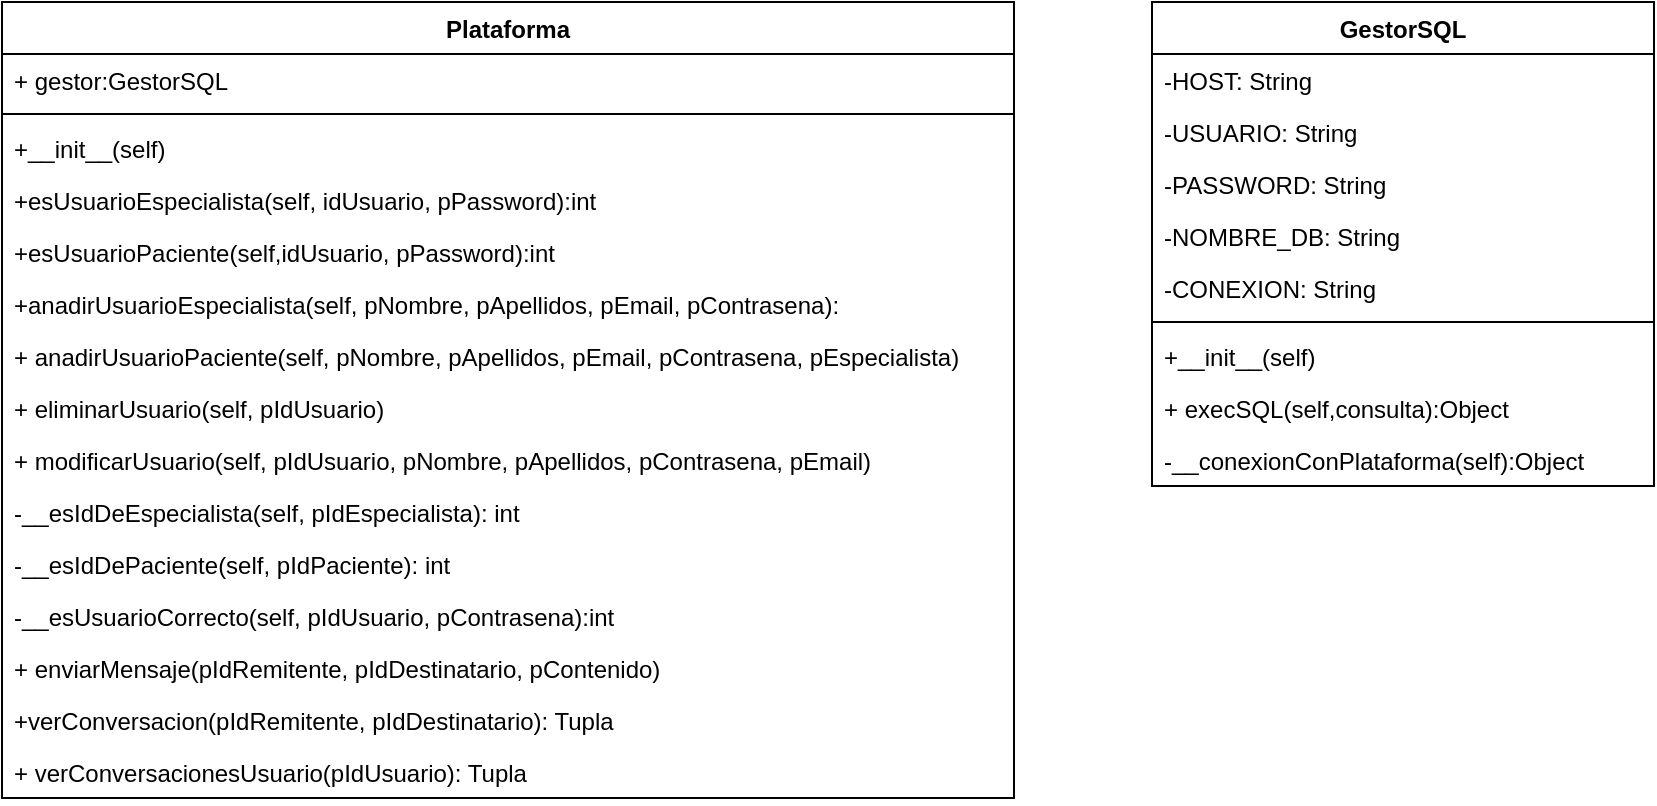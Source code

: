 <mxfile version="14.6.13" type="device"><diagram id="bTxnl6Gj8wP0MlunCI_s" name="Page-1"><mxGraphModel dx="1422" dy="794" grid="0" gridSize="10" guides="1" tooltips="1" connect="1" arrows="1" fold="1" page="1" pageScale="1" pageWidth="827" pageHeight="1169" math="0" shadow="0"><root><mxCell id="0"/><mxCell id="1" parent="0"/><mxCell id="cXdiP5nFBhsocx00V7tc-1" value="Plataforma" style="swimlane;fontStyle=1;align=center;verticalAlign=top;childLayout=stackLayout;horizontal=1;startSize=26;horizontalStack=0;resizeParent=1;resizeParentMax=0;resizeLast=0;collapsible=1;marginBottom=0;" parent="1" vertex="1"><mxGeometry x="38" y="65" width="506" height="398" as="geometry"/></mxCell><mxCell id="cXdiP5nFBhsocx00V7tc-2" value="+ gestor:GestorSQL" style="text;strokeColor=none;fillColor=none;align=left;verticalAlign=top;spacingLeft=4;spacingRight=4;overflow=hidden;rotatable=0;points=[[0,0.5],[1,0.5]];portConstraint=eastwest;" parent="cXdiP5nFBhsocx00V7tc-1" vertex="1"><mxGeometry y="26" width="506" height="26" as="geometry"/></mxCell><mxCell id="cXdiP5nFBhsocx00V7tc-3" value="" style="line;strokeWidth=1;fillColor=none;align=left;verticalAlign=middle;spacingTop=-1;spacingLeft=3;spacingRight=3;rotatable=0;labelPosition=right;points=[];portConstraint=eastwest;" parent="cXdiP5nFBhsocx00V7tc-1" vertex="1"><mxGeometry y="52" width="506" height="8" as="geometry"/></mxCell><mxCell id="o_B-OSjr3bAn6SI8TWHm-3" value="+__init__(self)" style="text;strokeColor=none;fillColor=none;align=left;verticalAlign=top;spacingLeft=4;spacingRight=4;overflow=hidden;rotatable=0;points=[[0,0.5],[1,0.5]];portConstraint=eastwest;" parent="cXdiP5nFBhsocx00V7tc-1" vertex="1"><mxGeometry y="60" width="506" height="26" as="geometry"/></mxCell><mxCell id="cXdiP5nFBhsocx00V7tc-4" value="+esUsuarioEspecialista(self, idUsuario, pPassword):int" style="text;strokeColor=none;fillColor=none;align=left;verticalAlign=top;spacingLeft=4;spacingRight=4;overflow=hidden;rotatable=0;points=[[0,0.5],[1,0.5]];portConstraint=eastwest;" parent="cXdiP5nFBhsocx00V7tc-1" vertex="1"><mxGeometry y="86" width="506" height="26" as="geometry"/></mxCell><mxCell id="cXdiP5nFBhsocx00V7tc-9" value="+esUsuarioPaciente(self,idUsuario, pPassword):int" style="text;strokeColor=none;fillColor=none;align=left;verticalAlign=top;spacingLeft=4;spacingRight=4;overflow=hidden;rotatable=0;points=[[0,0.5],[1,0.5]];portConstraint=eastwest;" parent="cXdiP5nFBhsocx00V7tc-1" vertex="1"><mxGeometry y="112" width="506" height="26" as="geometry"/></mxCell><mxCell id="sJA9CwSJzgcLRBn1E6Sh-1" value="+anadirUsuarioEspecialista(self, pNombre, pApellidos, pEmail, pContrasena):&#10;" style="text;strokeColor=none;fillColor=none;align=left;verticalAlign=top;spacingLeft=4;spacingRight=4;overflow=hidden;rotatable=0;points=[[0,0.5],[1,0.5]];portConstraint=eastwest;" parent="cXdiP5nFBhsocx00V7tc-1" vertex="1"><mxGeometry y="138" width="506" height="26" as="geometry"/></mxCell><mxCell id="sJA9CwSJzgcLRBn1E6Sh-2" value="+ anadirUsuarioPaciente(self, pNombre, pApellidos, pEmail, pContrasena, pEspecialista)" style="text;strokeColor=none;fillColor=none;align=left;verticalAlign=top;spacingLeft=4;spacingRight=4;overflow=hidden;rotatable=0;points=[[0,0.5],[1,0.5]];portConstraint=eastwest;" parent="cXdiP5nFBhsocx00V7tc-1" vertex="1"><mxGeometry y="164" width="506" height="26" as="geometry"/></mxCell><mxCell id="sJA9CwSJzgcLRBn1E6Sh-3" value="+ eliminarUsuario(self, pIdUsuario)" style="text;strokeColor=none;fillColor=none;align=left;verticalAlign=top;spacingLeft=4;spacingRight=4;overflow=hidden;rotatable=0;points=[[0,0.5],[1,0.5]];portConstraint=eastwest;" parent="cXdiP5nFBhsocx00V7tc-1" vertex="1"><mxGeometry y="190" width="506" height="26" as="geometry"/></mxCell><mxCell id="N4MtkuYvgk_NKYFfLLWE-2" value="+ modificarUsuario(self, pIdUsuario, pNombre, pApellidos, pContrasena, pEmail)" style="text;strokeColor=none;fillColor=none;align=left;verticalAlign=top;spacingLeft=4;spacingRight=4;overflow=hidden;rotatable=0;points=[[0,0.5],[1,0.5]];portConstraint=eastwest;" parent="cXdiP5nFBhsocx00V7tc-1" vertex="1"><mxGeometry y="216" width="506" height="26" as="geometry"/></mxCell><mxCell id="sJA9CwSJzgcLRBn1E6Sh-4" value="-__esIdDeEspecialista(self, pIdEspecialista): int&#10;" style="text;strokeColor=none;fillColor=none;align=left;verticalAlign=top;spacingLeft=4;spacingRight=4;overflow=hidden;rotatable=0;points=[[0,0.5],[1,0.5]];portConstraint=eastwest;" parent="cXdiP5nFBhsocx00V7tc-1" vertex="1"><mxGeometry y="242" width="506" height="26" as="geometry"/></mxCell><mxCell id="sJA9CwSJzgcLRBn1E6Sh-5" value="-__esIdDePaciente(self, pIdPaciente): int&#10;" style="text;strokeColor=none;fillColor=none;align=left;verticalAlign=top;spacingLeft=4;spacingRight=4;overflow=hidden;rotatable=0;points=[[0,0.5],[1,0.5]];portConstraint=eastwest;" parent="cXdiP5nFBhsocx00V7tc-1" vertex="1"><mxGeometry y="268" width="506" height="26" as="geometry"/></mxCell><mxCell id="sJA9CwSJzgcLRBn1E6Sh-6" value="-__esUsuarioCorrecto(self, pIdUsuario, pContrasena):int&#10;&#10;" style="text;strokeColor=none;fillColor=none;align=left;verticalAlign=top;spacingLeft=4;spacingRight=4;overflow=hidden;rotatable=0;points=[[0,0.5],[1,0.5]];portConstraint=eastwest;" parent="cXdiP5nFBhsocx00V7tc-1" vertex="1"><mxGeometry y="294" width="506" height="26" as="geometry"/></mxCell><mxCell id="G2wzwsvq41vFET8BT0lB-1" value="+ enviarMensaje(pIdRemitente, pIdDestinatario, pContenido)" style="text;strokeColor=none;fillColor=none;align=left;verticalAlign=top;spacingLeft=4;spacingRight=4;overflow=hidden;rotatable=0;points=[[0,0.5],[1,0.5]];portConstraint=eastwest;" vertex="1" parent="cXdiP5nFBhsocx00V7tc-1"><mxGeometry y="320" width="506" height="26" as="geometry"/></mxCell><mxCell id="G2wzwsvq41vFET8BT0lB-2" value="+verConversacion(pIdRemitente, pIdDestinatario): Tupla" style="text;strokeColor=none;fillColor=none;align=left;verticalAlign=top;spacingLeft=4;spacingRight=4;overflow=hidden;rotatable=0;points=[[0,0.5],[1,0.5]];portConstraint=eastwest;" vertex="1" parent="cXdiP5nFBhsocx00V7tc-1"><mxGeometry y="346" width="506" height="26" as="geometry"/></mxCell><mxCell id="G2wzwsvq41vFET8BT0lB-3" value="+ verConversacionesUsuario(pIdUsuario): Tupla" style="text;strokeColor=none;fillColor=none;align=left;verticalAlign=top;spacingLeft=4;spacingRight=4;overflow=hidden;rotatable=0;points=[[0,0.5],[1,0.5]];portConstraint=eastwest;" vertex="1" parent="cXdiP5nFBhsocx00V7tc-1"><mxGeometry y="372" width="506" height="26" as="geometry"/></mxCell><mxCell id="cXdiP5nFBhsocx00V7tc-5" value="GestorSQL" style="swimlane;fontStyle=1;align=center;verticalAlign=top;childLayout=stackLayout;horizontal=1;startSize=26;horizontalStack=0;resizeParent=1;resizeParentMax=0;resizeLast=0;collapsible=1;marginBottom=0;" parent="1" vertex="1"><mxGeometry x="613" y="65" width="251" height="242" as="geometry"/></mxCell><mxCell id="cXdiP5nFBhsocx00V7tc-6" value="-HOST: String&#10;" style="text;strokeColor=none;fillColor=none;align=left;verticalAlign=top;spacingLeft=4;spacingRight=4;overflow=hidden;rotatable=0;points=[[0,0.5],[1,0.5]];portConstraint=eastwest;" parent="cXdiP5nFBhsocx00V7tc-5" vertex="1"><mxGeometry y="26" width="251" height="26" as="geometry"/></mxCell><mxCell id="sJA9CwSJzgcLRBn1E6Sh-12" value="-USUARIO: String&#10;" style="text;strokeColor=none;fillColor=none;align=left;verticalAlign=top;spacingLeft=4;spacingRight=4;overflow=hidden;rotatable=0;points=[[0,0.5],[1,0.5]];portConstraint=eastwest;" parent="cXdiP5nFBhsocx00V7tc-5" vertex="1"><mxGeometry y="52" width="251" height="26" as="geometry"/></mxCell><mxCell id="sJA9CwSJzgcLRBn1E6Sh-10" value="-PASSWORD: String&#10;" style="text;strokeColor=none;fillColor=none;align=left;verticalAlign=top;spacingLeft=4;spacingRight=4;overflow=hidden;rotatable=0;points=[[0,0.5],[1,0.5]];portConstraint=eastwest;" parent="cXdiP5nFBhsocx00V7tc-5" vertex="1"><mxGeometry y="78" width="251" height="26" as="geometry"/></mxCell><mxCell id="sJA9CwSJzgcLRBn1E6Sh-13" value="-NOMBRE_DB: String&#10;" style="text;strokeColor=none;fillColor=none;align=left;verticalAlign=top;spacingLeft=4;spacingRight=4;overflow=hidden;rotatable=0;points=[[0,0.5],[1,0.5]];portConstraint=eastwest;" parent="cXdiP5nFBhsocx00V7tc-5" vertex="1"><mxGeometry y="104" width="251" height="26" as="geometry"/></mxCell><mxCell id="sJA9CwSJzgcLRBn1E6Sh-11" value="-CONEXION: String&#10;" style="text;strokeColor=none;fillColor=none;align=left;verticalAlign=top;spacingLeft=4;spacingRight=4;overflow=hidden;rotatable=0;points=[[0,0.5],[1,0.5]];portConstraint=eastwest;" parent="cXdiP5nFBhsocx00V7tc-5" vertex="1"><mxGeometry y="130" width="251" height="26" as="geometry"/></mxCell><mxCell id="cXdiP5nFBhsocx00V7tc-7" value="" style="line;strokeWidth=1;fillColor=none;align=left;verticalAlign=middle;spacingTop=-1;spacingLeft=3;spacingRight=3;rotatable=0;labelPosition=right;points=[];portConstraint=eastwest;" parent="cXdiP5nFBhsocx00V7tc-5" vertex="1"><mxGeometry y="156" width="251" height="8" as="geometry"/></mxCell><mxCell id="sJA9CwSJzgcLRBn1E6Sh-7" value="+__init__(self)" style="text;strokeColor=none;fillColor=none;align=left;verticalAlign=top;spacingLeft=4;spacingRight=4;overflow=hidden;rotatable=0;points=[[0,0.5],[1,0.5]];portConstraint=eastwest;" parent="cXdiP5nFBhsocx00V7tc-5" vertex="1"><mxGeometry y="164" width="251" height="26" as="geometry"/></mxCell><mxCell id="cXdiP5nFBhsocx00V7tc-8" value="+ execSQL(self,consulta):Object" style="text;strokeColor=none;fillColor=none;align=left;verticalAlign=top;spacingLeft=4;spacingRight=4;overflow=hidden;rotatable=0;points=[[0,0.5],[1,0.5]];portConstraint=eastwest;" parent="cXdiP5nFBhsocx00V7tc-5" vertex="1"><mxGeometry y="190" width="251" height="26" as="geometry"/></mxCell><mxCell id="cXdiP5nFBhsocx00V7tc-10" value="-__conexionConPlataforma(self):Object" style="text;strokeColor=none;fillColor=none;align=left;verticalAlign=top;spacingLeft=4;spacingRight=4;overflow=hidden;rotatable=0;points=[[0,0.5],[1,0.5]];portConstraint=eastwest;" parent="cXdiP5nFBhsocx00V7tc-5" vertex="1"><mxGeometry y="216" width="251" height="26" as="geometry"/></mxCell></root></mxGraphModel></diagram></mxfile>